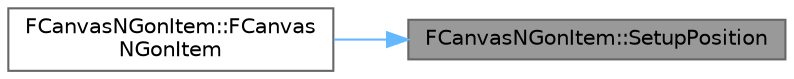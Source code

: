 digraph "FCanvasNGonItem::SetupPosition"
{
 // INTERACTIVE_SVG=YES
 // LATEX_PDF_SIZE
  bgcolor="transparent";
  edge [fontname=Helvetica,fontsize=10,labelfontname=Helvetica,labelfontsize=10];
  node [fontname=Helvetica,fontsize=10,shape=box,height=0.2,width=0.4];
  rankdir="RL";
  Node1 [id="Node000001",label="FCanvasNGonItem::SetupPosition",height=0.2,width=0.4,color="gray40", fillcolor="grey60", style="filled", fontcolor="black",tooltip="Regenerates the tri list for the object with a new central point and radius."];
  Node1 -> Node2 [id="edge1_Node000001_Node000002",dir="back",color="steelblue1",style="solid",tooltip=" "];
  Node2 [id="Node000002",label="FCanvasNGonItem::FCanvas\lNGonItem",height=0.2,width=0.4,color="grey40", fillcolor="white", style="filled",URL="$d6/de2/classFCanvasNGonItem.html#a6ba8f93dec9abd14db60ee1fda3c7348",tooltip="NGon item Several texture tris with a common central point with a fixed radius."];
}
